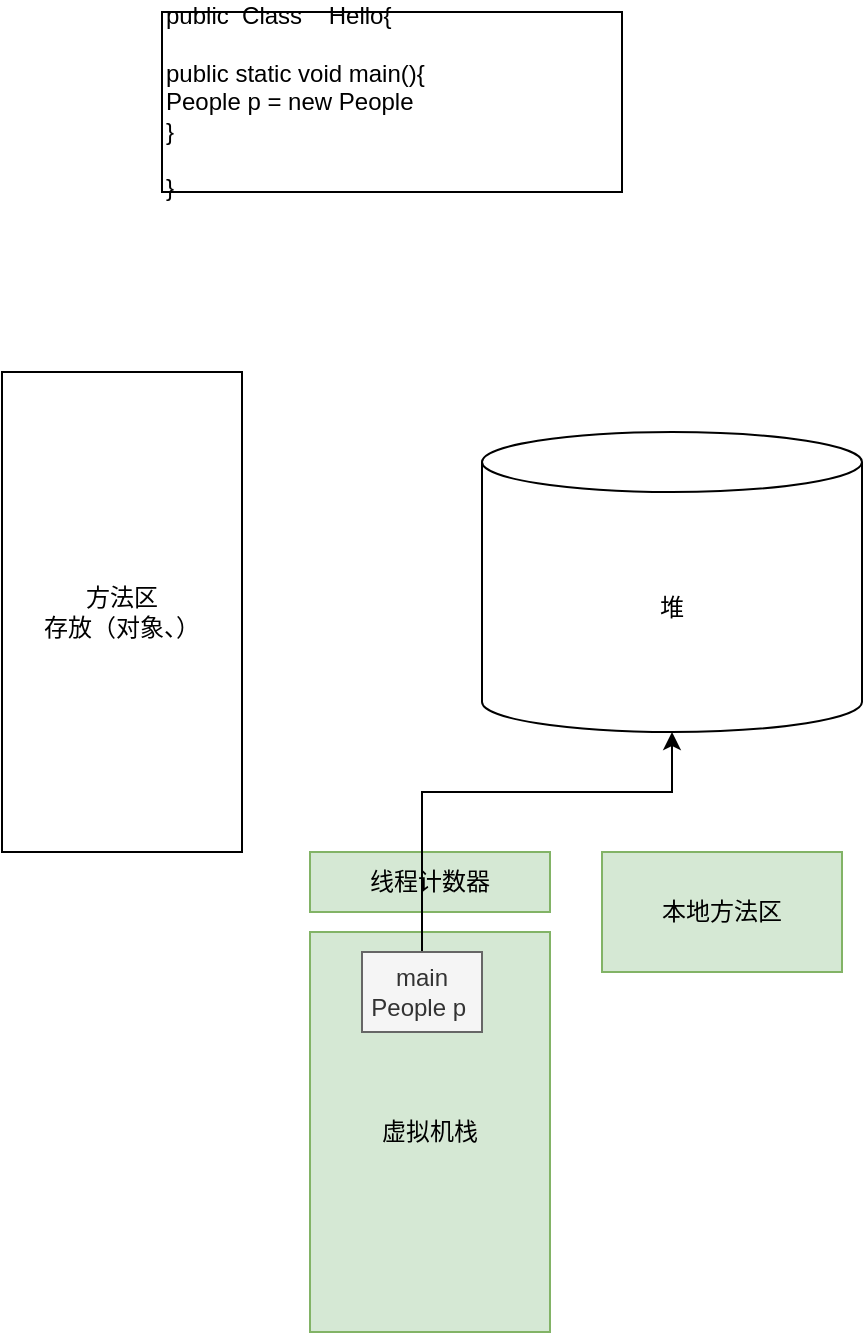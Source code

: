 <mxfile version="13.10.9" type="github">
  <diagram id="pN5y2qUzTahzdGUeuB2O" name="第 1 页">
    <mxGraphModel dx="1038" dy="548" grid="1" gridSize="10" guides="1" tooltips="1" connect="1" arrows="1" fold="1" page="1" pageScale="1" pageWidth="827" pageHeight="1169" math="0" shadow="0">
      <root>
        <mxCell id="0" />
        <mxCell id="1" parent="0" />
        <mxCell id="fI8p0qqSnzzm9joJoxLZ-2" value="方法区&lt;br&gt;存放（对象、）" style="rounded=0;whiteSpace=wrap;html=1;" vertex="1" parent="1">
          <mxGeometry x="140" y="200" width="120" height="240" as="geometry" />
        </mxCell>
        <mxCell id="fI8p0qqSnzzm9joJoxLZ-3" value="堆" style="shape=cylinder3;whiteSpace=wrap;html=1;boundedLbl=1;backgroundOutline=1;size=15;" vertex="1" parent="1">
          <mxGeometry x="380" y="230" width="190" height="150" as="geometry" />
        </mxCell>
        <mxCell id="fI8p0qqSnzzm9joJoxLZ-5" value="public&amp;nbsp; Class&amp;nbsp; &amp;nbsp; Hello{&lt;br&gt;&lt;br&gt;public static void main(){&lt;br&gt;People p = new People&lt;br&gt;}&lt;br&gt;&lt;br&gt;}" style="rounded=0;whiteSpace=wrap;html=1;align=left;" vertex="1" parent="1">
          <mxGeometry x="220" y="20" width="230" height="90" as="geometry" />
        </mxCell>
        <mxCell id="fI8p0qqSnzzm9joJoxLZ-7" value="线程计数器" style="rounded=0;whiteSpace=wrap;html=1;fillColor=#d5e8d4;strokeColor=#82b366;" vertex="1" parent="1">
          <mxGeometry x="294" y="440" width="120" height="30" as="geometry" />
        </mxCell>
        <mxCell id="fI8p0qqSnzzm9joJoxLZ-8" value="虚拟机栈" style="rounded=0;whiteSpace=wrap;html=1;fillColor=#d5e8d4;strokeColor=#82b366;" vertex="1" parent="1">
          <mxGeometry x="294" y="480" width="120" height="200" as="geometry" />
        </mxCell>
        <mxCell id="fI8p0qqSnzzm9joJoxLZ-9" value="本地方法区" style="rounded=0;whiteSpace=wrap;html=1;fillColor=#d5e8d4;strokeColor=#82b366;" vertex="1" parent="1">
          <mxGeometry x="440" y="440" width="120" height="60" as="geometry" />
        </mxCell>
        <mxCell id="fI8p0qqSnzzm9joJoxLZ-11" style="edgeStyle=orthogonalEdgeStyle;rounded=0;orthogonalLoop=1;jettySize=auto;html=1;" edge="1" parent="1" source="fI8p0qqSnzzm9joJoxLZ-10" target="fI8p0qqSnzzm9joJoxLZ-3">
          <mxGeometry relative="1" as="geometry">
            <Array as="points">
              <mxPoint x="350" y="410" />
              <mxPoint x="475" y="410" />
            </Array>
          </mxGeometry>
        </mxCell>
        <mxCell id="fI8p0qqSnzzm9joJoxLZ-10" value="main&lt;br&gt;People p&amp;nbsp;" style="rounded=0;whiteSpace=wrap;html=1;fillColor=#f5f5f5;strokeColor=#666666;fontColor=#333333;" vertex="1" parent="1">
          <mxGeometry x="320" y="490" width="60" height="40" as="geometry" />
        </mxCell>
      </root>
    </mxGraphModel>
  </diagram>
</mxfile>
